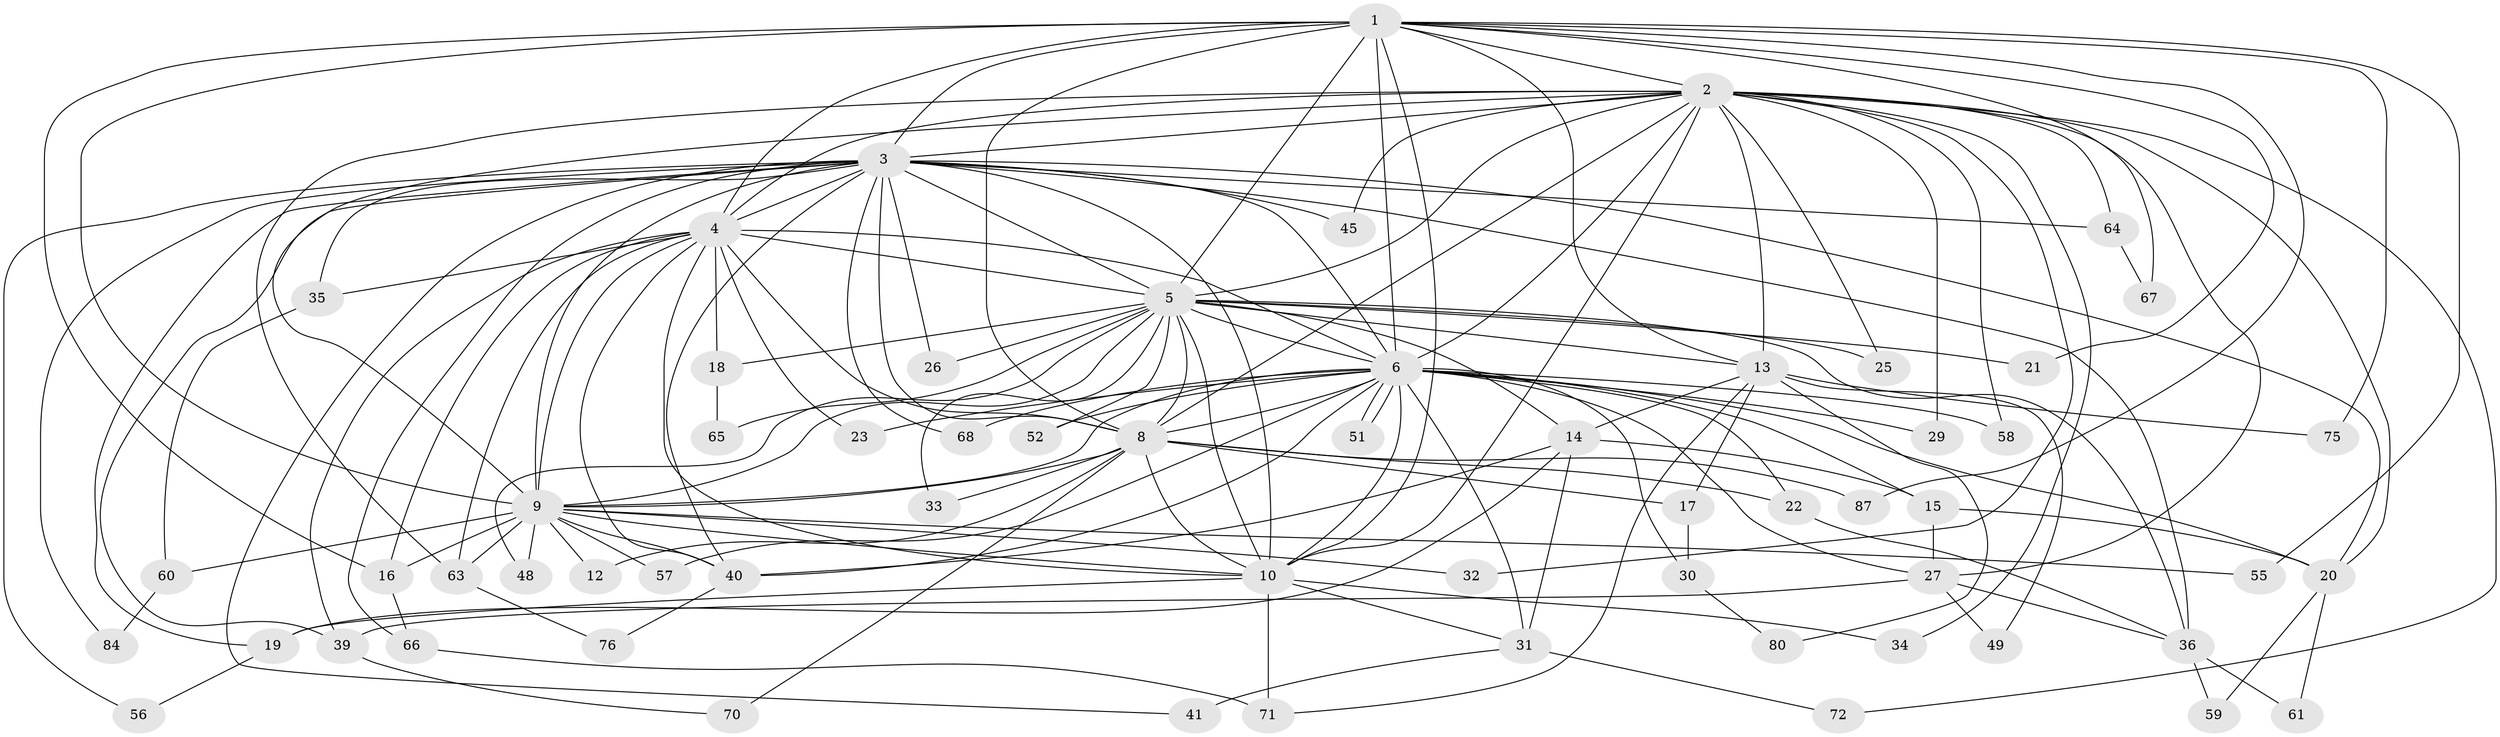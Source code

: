 // original degree distribution, {19: 0.022988505747126436, 23: 0.011494252873563218, 22: 0.011494252873563218, 21: 0.011494252873563218, 25: 0.011494252873563218, 11: 0.011494252873563218, 15: 0.022988505747126436, 18: 0.011494252873563218, 3: 0.21839080459770116, 2: 0.5172413793103449, 8: 0.011494252873563218, 6: 0.022988505747126436, 4: 0.08045977011494253, 5: 0.034482758620689655}
// Generated by graph-tools (version 1.1) at 2025/11/02/27/25 16:11:02]
// undirected, 61 vertices, 155 edges
graph export_dot {
graph [start="1"]
  node [color=gray90,style=filled];
  1 [super="+74"];
  2 [super="+24"];
  3 [super="+7"];
  4 [super="+50"];
  5 [super="+11"];
  6 [super="+44"];
  8 [super="+28"];
  9 [super="+69"];
  10 [super="+54"];
  12;
  13 [super="+38"];
  14 [super="+78"];
  15 [super="+53"];
  16 [super="+62"];
  17;
  18;
  19 [super="+47"];
  20 [super="+46"];
  21;
  22 [super="+73"];
  23;
  25;
  26;
  27 [super="+85"];
  29;
  30;
  31 [super="+42"];
  32;
  33;
  34;
  35;
  36 [super="+37"];
  39 [super="+79"];
  40 [super="+43"];
  41;
  45;
  48;
  49;
  51;
  52;
  55;
  56;
  57;
  58 [super="+82"];
  59;
  60;
  61;
  63 [super="+83"];
  64;
  65;
  66 [super="+77"];
  67 [super="+86"];
  68 [super="+81"];
  70;
  71;
  72;
  75;
  76;
  80;
  84;
  87;
  1 -- 2;
  1 -- 3 [weight=2];
  1 -- 4 [weight=2];
  1 -- 5 [weight=2];
  1 -- 6;
  1 -- 8;
  1 -- 9;
  1 -- 10;
  1 -- 13;
  1 -- 16;
  1 -- 21;
  1 -- 55;
  1 -- 67 [weight=2];
  1 -- 75;
  1 -- 87;
  2 -- 3 [weight=2];
  2 -- 4 [weight=2];
  2 -- 5 [weight=2];
  2 -- 6;
  2 -- 8;
  2 -- 9;
  2 -- 10;
  2 -- 25;
  2 -- 29;
  2 -- 32;
  2 -- 34;
  2 -- 45;
  2 -- 58 [weight=2];
  2 -- 64;
  2 -- 72;
  2 -- 13;
  2 -- 20;
  2 -- 27;
  2 -- 63;
  3 -- 4 [weight=2];
  3 -- 5 [weight=2];
  3 -- 6 [weight=2];
  3 -- 8 [weight=2];
  3 -- 9 [weight=2];
  3 -- 10 [weight=2];
  3 -- 20;
  3 -- 26;
  3 -- 35;
  3 -- 36;
  3 -- 40 [weight=2];
  3 -- 41;
  3 -- 45;
  3 -- 56;
  3 -- 64;
  3 -- 68;
  3 -- 84;
  3 -- 66;
  3 -- 39;
  3 -- 19;
  4 -- 5;
  4 -- 6;
  4 -- 8 [weight=2];
  4 -- 9;
  4 -- 10;
  4 -- 18;
  4 -- 23;
  4 -- 35;
  4 -- 40;
  4 -- 63;
  4 -- 39;
  4 -- 16;
  5 -- 6;
  5 -- 8;
  5 -- 9;
  5 -- 10;
  5 -- 13;
  5 -- 14;
  5 -- 18;
  5 -- 21;
  5 -- 25;
  5 -- 26;
  5 -- 33;
  5 -- 48;
  5 -- 52;
  5 -- 65;
  5 -- 36;
  6 -- 8;
  6 -- 9;
  6 -- 10;
  6 -- 15;
  6 -- 20;
  6 -- 22;
  6 -- 23;
  6 -- 27;
  6 -- 29;
  6 -- 30;
  6 -- 31;
  6 -- 51;
  6 -- 51;
  6 -- 52;
  6 -- 57;
  6 -- 58;
  6 -- 68 [weight=2];
  6 -- 40;
  8 -- 9;
  8 -- 10;
  8 -- 12;
  8 -- 17;
  8 -- 22;
  8 -- 70;
  8 -- 87;
  8 -- 33;
  9 -- 10;
  9 -- 12;
  9 -- 16;
  9 -- 32;
  9 -- 48;
  9 -- 55;
  9 -- 57;
  9 -- 60;
  9 -- 63;
  9 -- 40;
  10 -- 19;
  10 -- 31;
  10 -- 34;
  10 -- 71;
  13 -- 14;
  13 -- 17;
  13 -- 49;
  13 -- 71;
  13 -- 75;
  13 -- 80;
  14 -- 15;
  14 -- 19;
  14 -- 31;
  14 -- 40;
  15 -- 27;
  15 -- 20;
  16 -- 66;
  17 -- 30;
  18 -- 65;
  19 -- 56;
  20 -- 59;
  20 -- 61;
  22 -- 36;
  27 -- 39;
  27 -- 49;
  27 -- 36;
  30 -- 80;
  31 -- 41;
  31 -- 72;
  35 -- 60;
  36 -- 59;
  36 -- 61;
  39 -- 70;
  40 -- 76;
  60 -- 84;
  63 -- 76;
  64 -- 67;
  66 -- 71;
}
